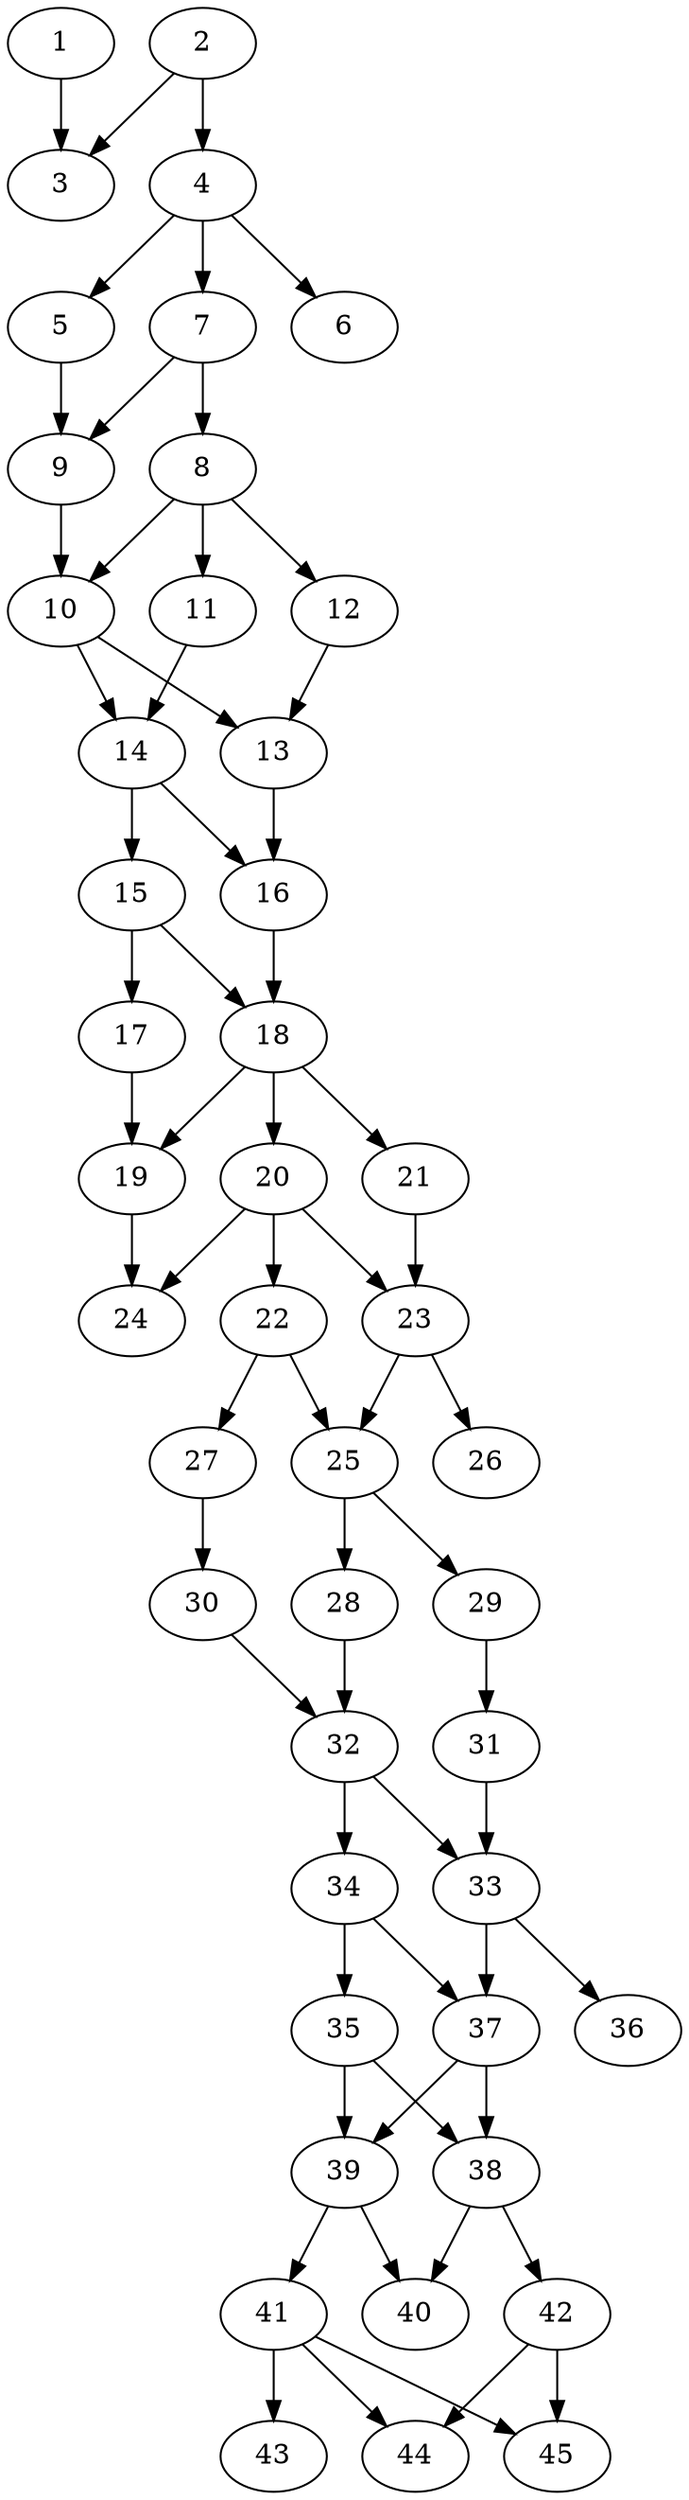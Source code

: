 // DAG automatically generated by daggen at Thu Oct  3 14:07:25 2019
// ./daggen --dot -n 45 --ccr 0.4 --fat 0.3 --regular 0.7 --density 0.6 --mindata 5242880 --maxdata 52428800 
digraph G {
  1 [size="64337920", alpha="0.11", expect_size="25735168"] 
  1 -> 3 [size ="25735168"]
  2 [size="84418560", alpha="0.02", expect_size="33767424"] 
  2 -> 3 [size ="33767424"]
  2 -> 4 [size ="33767424"]
  3 [size="80128000", alpha="0.01", expect_size="32051200"] 
  4 [size="97123840", alpha="0.12", expect_size="38849536"] 
  4 -> 5 [size ="38849536"]
  4 -> 6 [size ="38849536"]
  4 -> 7 [size ="38849536"]
  5 [size="32143360", alpha="0.12", expect_size="12857344"] 
  5 -> 9 [size ="12857344"]
  6 [size="94325760", alpha="0.11", expect_size="37730304"] 
  7 [size="112512000", alpha="0.18", expect_size="45004800"] 
  7 -> 8 [size ="45004800"]
  7 -> 9 [size ="45004800"]
  8 [size="102397440", alpha="0.12", expect_size="40958976"] 
  8 -> 10 [size ="40958976"]
  8 -> 11 [size ="40958976"]
  8 -> 12 [size ="40958976"]
  9 [size="56896000", alpha="0.14", expect_size="22758400"] 
  9 -> 10 [size ="22758400"]
  10 [size="43284480", alpha="0.11", expect_size="17313792"] 
  10 -> 13 [size ="17313792"]
  10 -> 14 [size ="17313792"]
  11 [size="40872960", alpha="0.12", expect_size="16349184"] 
  11 -> 14 [size ="16349184"]
  12 [size="103014400", alpha="0.17", expect_size="41205760"] 
  12 -> 13 [size ="41205760"]
  13 [size="112279040", alpha="0.18", expect_size="44911616"] 
  13 -> 16 [size ="44911616"]
  14 [size="119923200", alpha="0.04", expect_size="47969280"] 
  14 -> 15 [size ="47969280"]
  14 -> 16 [size ="47969280"]
  15 [size="73310720", alpha="0.13", expect_size="29324288"] 
  15 -> 17 [size ="29324288"]
  15 -> 18 [size ="29324288"]
  16 [size="28144640", alpha="0.01", expect_size="11257856"] 
  16 -> 18 [size ="11257856"]
  17 [size="93227520", alpha="0.19", expect_size="37291008"] 
  17 -> 19 [size ="37291008"]
  18 [size="78988800", alpha="0.14", expect_size="31595520"] 
  18 -> 19 [size ="31595520"]
  18 -> 20 [size ="31595520"]
  18 -> 21 [size ="31595520"]
  19 [size="34580480", alpha="0.09", expect_size="13832192"] 
  19 -> 24 [size ="13832192"]
  20 [size="116103680", alpha="0.05", expect_size="46441472"] 
  20 -> 22 [size ="46441472"]
  20 -> 23 [size ="46441472"]
  20 -> 24 [size ="46441472"]
  21 [size="65423360", alpha="0.10", expect_size="26169344"] 
  21 -> 23 [size ="26169344"]
  22 [size="19765760", alpha="0.08", expect_size="7906304"] 
  22 -> 25 [size ="7906304"]
  22 -> 27 [size ="7906304"]
  23 [size="122741760", alpha="0.17", expect_size="49096704"] 
  23 -> 25 [size ="49096704"]
  23 -> 26 [size ="49096704"]
  24 [size="111969280", alpha="0.19", expect_size="44787712"] 
  25 [size="19796480", alpha="0.06", expect_size="7918592"] 
  25 -> 28 [size ="7918592"]
  25 -> 29 [size ="7918592"]
  26 [size="93667840", alpha="0.06", expect_size="37467136"] 
  27 [size="99834880", alpha="0.02", expect_size="39933952"] 
  27 -> 30 [size ="39933952"]
  28 [size="95380480", alpha="0.14", expect_size="38152192"] 
  28 -> 32 [size ="38152192"]
  29 [size="57574400", alpha="0.14", expect_size="23029760"] 
  29 -> 31 [size ="23029760"]
  30 [size="108638720", alpha="0.18", expect_size="43455488"] 
  30 -> 32 [size ="43455488"]
  31 [size="21468160", alpha="0.07", expect_size="8587264"] 
  31 -> 33 [size ="8587264"]
  32 [size="83230720", alpha="0.12", expect_size="33292288"] 
  32 -> 33 [size ="33292288"]
  32 -> 34 [size ="33292288"]
  33 [size="129305600", alpha="0.13", expect_size="51722240"] 
  33 -> 36 [size ="51722240"]
  33 -> 37 [size ="51722240"]
  34 [size="108751360", alpha="0.12", expect_size="43500544"] 
  34 -> 35 [size ="43500544"]
  34 -> 37 [size ="43500544"]
  35 [size="105584640", alpha="0.02", expect_size="42233856"] 
  35 -> 38 [size ="42233856"]
  35 -> 39 [size ="42233856"]
  36 [size="20879360", alpha="0.14", expect_size="8351744"] 
  37 [size="53821440", alpha="0.20", expect_size="21528576"] 
  37 -> 38 [size ="21528576"]
  37 -> 39 [size ="21528576"]
  38 [size="67883520", alpha="0.17", expect_size="27153408"] 
  38 -> 40 [size ="27153408"]
  38 -> 42 [size ="27153408"]
  39 [size="34391040", alpha="0.17", expect_size="13756416"] 
  39 -> 40 [size ="13756416"]
  39 -> 41 [size ="13756416"]
  40 [size="115102720", alpha="0.15", expect_size="46041088"] 
  41 [size="104266240", alpha="0.02", expect_size="41706496"] 
  41 -> 43 [size ="41706496"]
  41 -> 44 [size ="41706496"]
  41 -> 45 [size ="41706496"]
  42 [size="29647360", alpha="0.10", expect_size="11858944"] 
  42 -> 44 [size ="11858944"]
  42 -> 45 [size ="11858944"]
  43 [size="99118080", alpha="0.16", expect_size="39647232"] 
  44 [size="57955840", alpha="0.20", expect_size="23182336"] 
  45 [size="130946560", alpha="0.04", expect_size="52378624"] 
}
